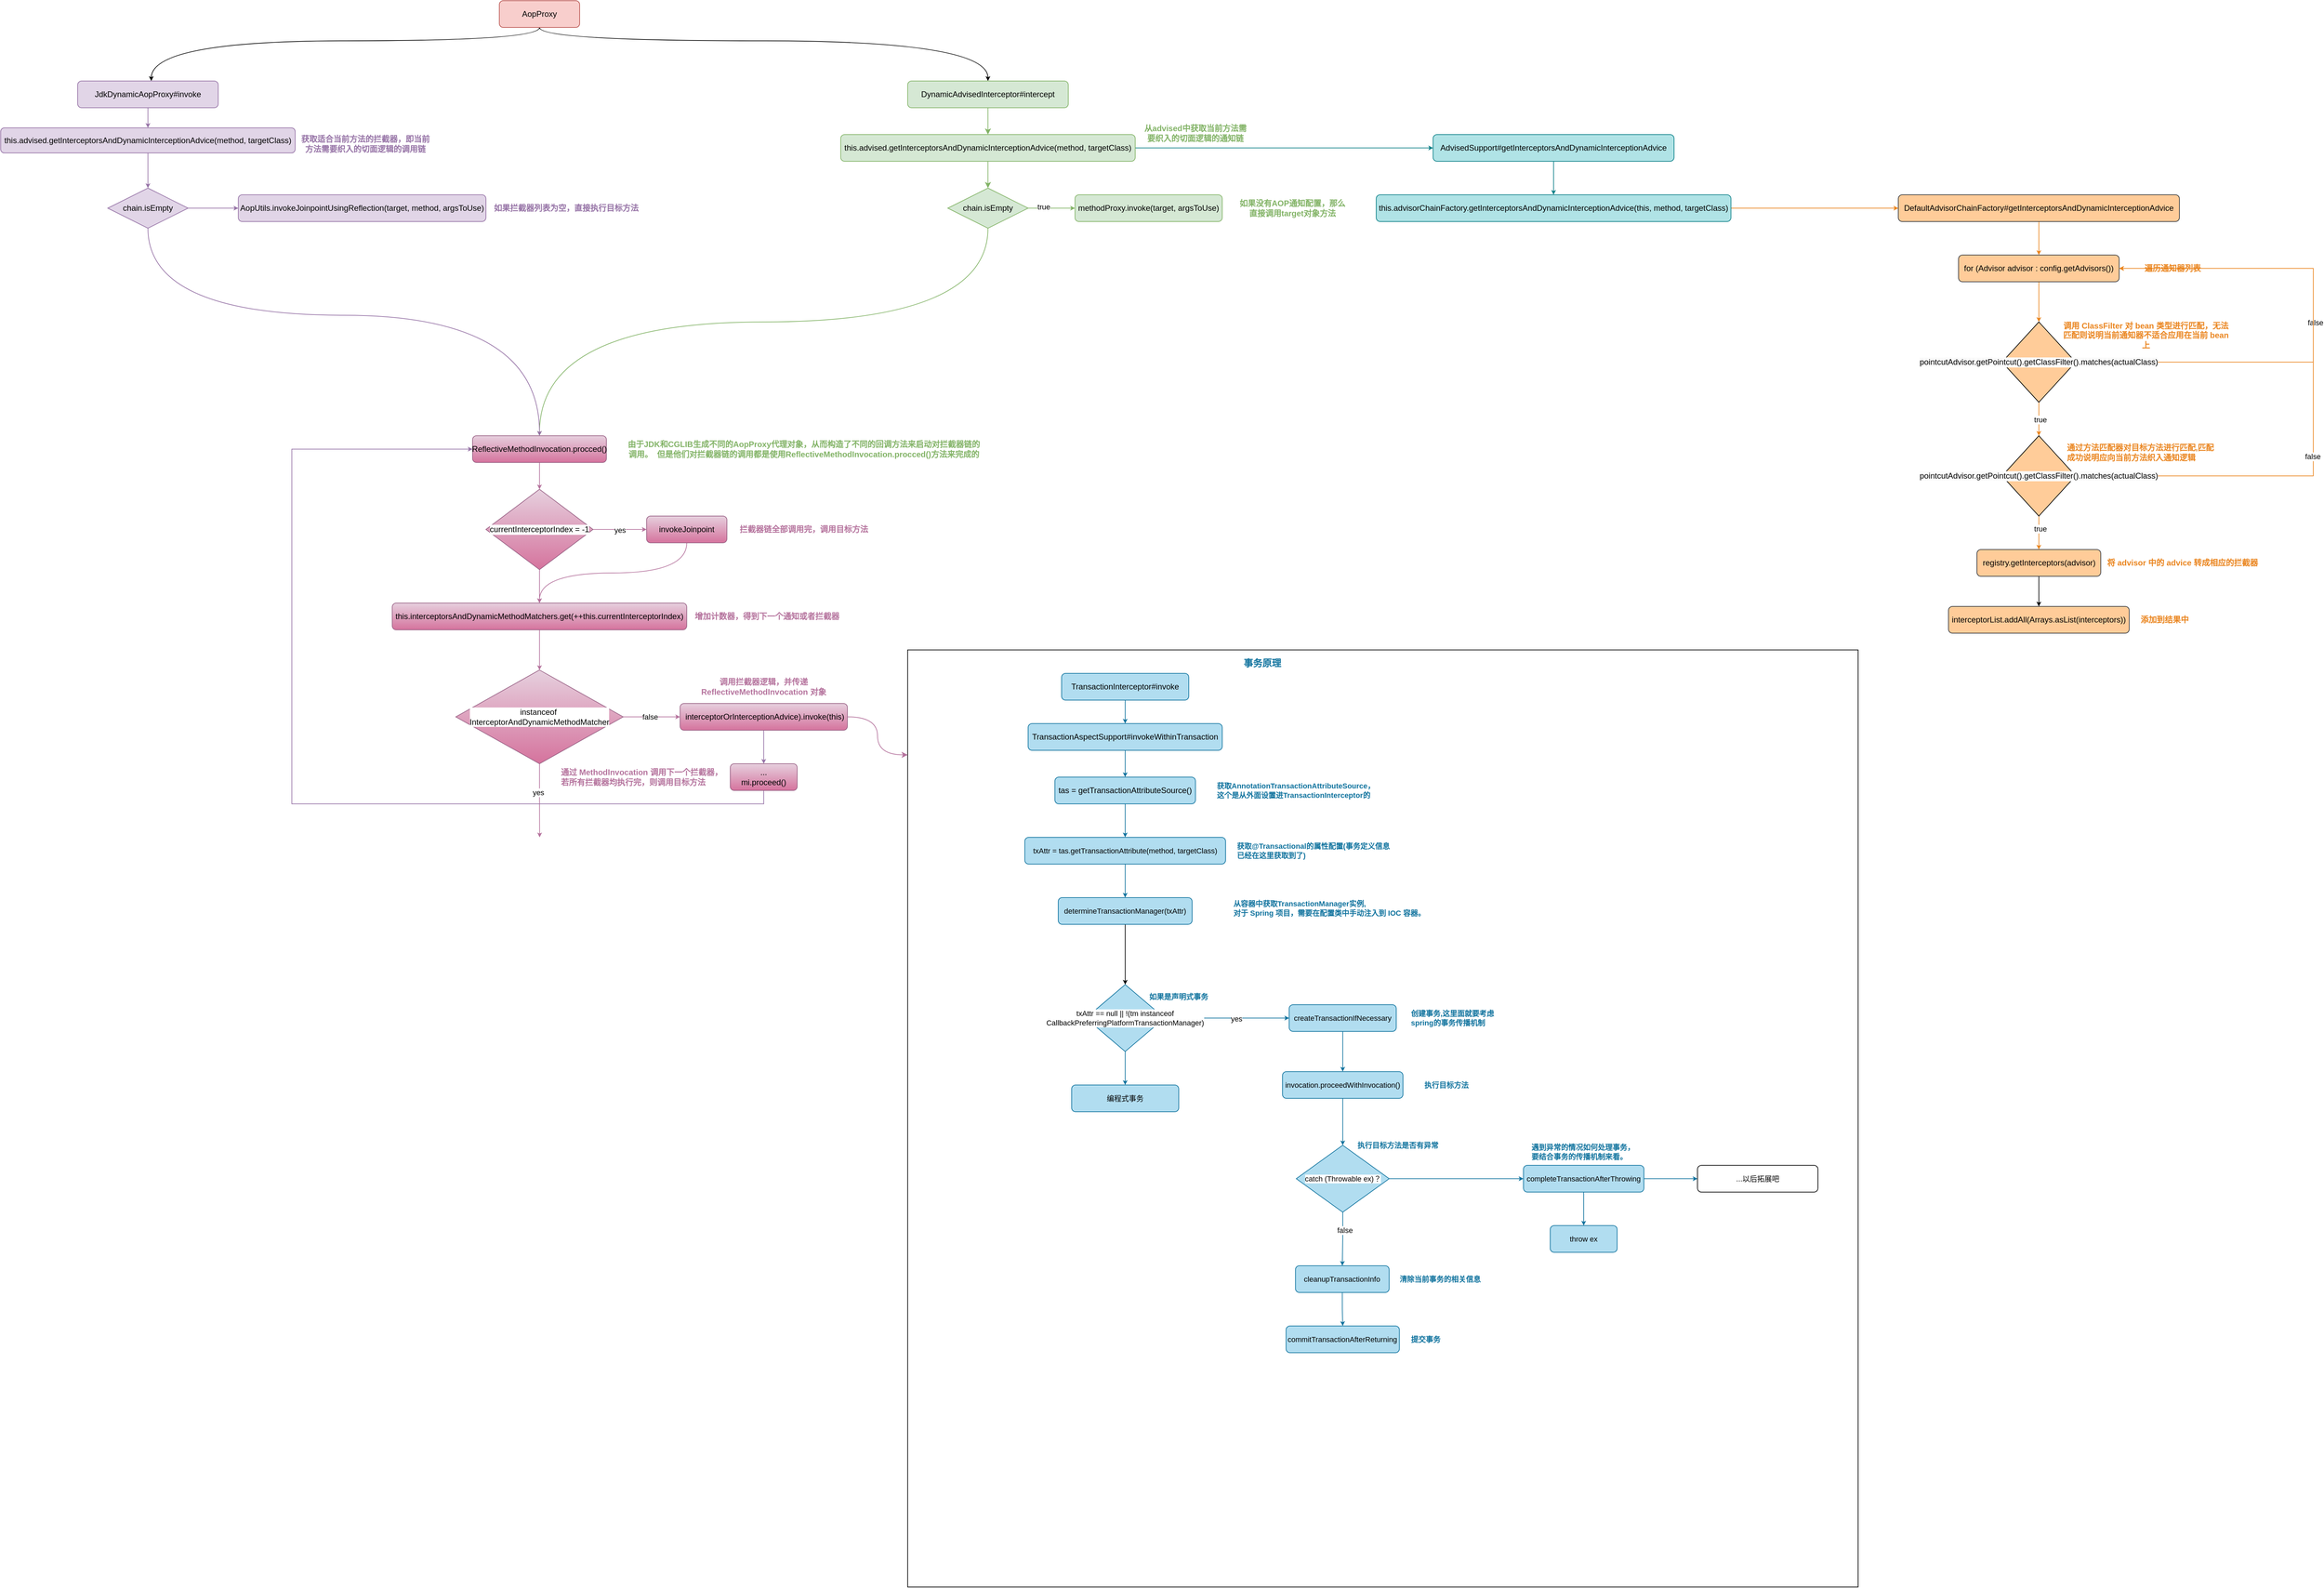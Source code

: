 <mxfile version="24.7.8">
  <diagram name="第 1 页" id="7VD0IGcYh8gPEC9Q-h-6">
    <mxGraphModel dx="2049" dy="1263" grid="1" gridSize="10" guides="1" tooltips="1" connect="1" arrows="1" fold="1" page="1" pageScale="1" pageWidth="5000" pageHeight="2920" math="0" shadow="0">
      <root>
        <mxCell id="0" />
        <mxCell id="1" parent="0" />
        <mxCell id="_Qv0BwHycbl8crCJzst7-33" value="" style="rounded=0;whiteSpace=wrap;html=1;fontFamily=Helvetica;fontSize=11;fontColor=default;labelBackgroundColor=default;fillColor=none;strokeColor=default;" parent="1" vertex="1">
          <mxGeometry x="1520" y="1170" width="1420" height="1400" as="geometry" />
        </mxCell>
        <mxCell id="_Qv0BwHycbl8crCJzst7-1" style="edgeStyle=orthogonalEdgeStyle;rounded=0;orthogonalLoop=1;jettySize=auto;html=1;exitX=0.5;exitY=1;exitDx=0;exitDy=0;curved=1;endSize=4;" parent="1" source="CVJSLuI4kZo8YIbZsk2f-1" target="CVJSLuI4kZo8YIbZsk2f-2" edge="1">
          <mxGeometry relative="1" as="geometry">
            <Array as="points">
              <mxPoint x="970" y="260" />
              <mxPoint x="1640" y="260" />
            </Array>
          </mxGeometry>
        </mxCell>
        <mxCell id="_Qv0BwHycbl8crCJzst7-81" style="edgeStyle=orthogonalEdgeStyle;shape=connector;rounded=0;orthogonalLoop=1;jettySize=auto;html=1;exitX=0.5;exitY=1;exitDx=0;exitDy=0;strokeColor=default;align=center;verticalAlign=middle;fontFamily=Helvetica;fontSize=11;fontColor=default;labelBackgroundColor=default;endArrow=classic;endSize=4;curved=1;" parent="1" source="CVJSLuI4kZo8YIbZsk2f-1" target="_Qv0BwHycbl8crCJzst7-80" edge="1">
          <mxGeometry relative="1" as="geometry">
            <Array as="points">
              <mxPoint x="970" y="260" />
              <mxPoint x="390" y="260" />
            </Array>
          </mxGeometry>
        </mxCell>
        <mxCell id="CVJSLuI4kZo8YIbZsk2f-1" value="AopProxy" style="rounded=1;whiteSpace=wrap;html=1;fillColor=#f8cecc;strokeColor=#b85450;" parent="1" vertex="1">
          <mxGeometry x="910" y="200" width="120" height="40" as="geometry" />
        </mxCell>
        <mxCell id="_Qv0BwHycbl8crCJzst7-3" style="edgeStyle=orthogonalEdgeStyle;rounded=0;orthogonalLoop=1;jettySize=auto;html=1;exitX=0.5;exitY=1;exitDx=0;exitDy=0;strokeColor=#82B366;" parent="1" source="CVJSLuI4kZo8YIbZsk2f-2" target="_Qv0BwHycbl8crCJzst7-2" edge="1">
          <mxGeometry relative="1" as="geometry" />
        </mxCell>
        <mxCell id="CVJSLuI4kZo8YIbZsk2f-2" value="DynamicAdvisedInterceptor#intercept" style="rounded=1;whiteSpace=wrap;html=1;fillColor=#d5e8d4;strokeColor=#82b366;" parent="1" vertex="1">
          <mxGeometry x="1520" y="320" width="240" height="40" as="geometry" />
        </mxCell>
        <mxCell id="_Qv0BwHycbl8crCJzst7-6" style="edgeStyle=orthogonalEdgeStyle;rounded=0;orthogonalLoop=1;jettySize=auto;html=1;exitX=0.5;exitY=1;exitDx=0;exitDy=0;entryX=0.5;entryY=0;entryDx=0;entryDy=0;strokeColor=#82B366;" parent="1" source="_Qv0BwHycbl8crCJzst7-2" target="_Qv0BwHycbl8crCJzst7-5" edge="1">
          <mxGeometry relative="1" as="geometry" />
        </mxCell>
        <mxCell id="i0HN7JTHfiNBLuJUNgR1-16" style="edgeStyle=orthogonalEdgeStyle;shape=connector;rounded=0;orthogonalLoop=1;jettySize=auto;html=1;exitX=1;exitY=0.5;exitDx=0;exitDy=0;strokeColor=#0E8088;align=center;verticalAlign=middle;fontFamily=Helvetica;fontSize=11;fontColor=default;labelBackgroundColor=default;endArrow=classic;endSize=4;" edge="1" parent="1" source="_Qv0BwHycbl8crCJzst7-2" target="i0HN7JTHfiNBLuJUNgR1-14">
          <mxGeometry relative="1" as="geometry" />
        </mxCell>
        <mxCell id="_Qv0BwHycbl8crCJzst7-2" value="this.advised.getInterceptorsAndDynamicInterceptionAdvice(method, targetClass)" style="rounded=1;whiteSpace=wrap;html=1;fillColor=#d5e8d4;strokeColor=#82b366;" parent="1" vertex="1">
          <mxGeometry x="1420" y="400" width="440" height="40" as="geometry" />
        </mxCell>
        <mxCell id="_Qv0BwHycbl8crCJzst7-4" value="&lt;font color=&quot;#82b366&quot;&gt;&lt;b&gt;从advised中获取当前方法需要织入的切面逻辑的通知链&lt;/b&gt;&lt;/font&gt;" style="text;html=1;align=center;verticalAlign=middle;whiteSpace=wrap;rounded=0;" parent="1" vertex="1">
          <mxGeometry x="1870" y="380" width="160" height="35" as="geometry" />
        </mxCell>
        <mxCell id="_Qv0BwHycbl8crCJzst7-8" style="edgeStyle=orthogonalEdgeStyle;rounded=0;orthogonalLoop=1;jettySize=auto;html=1;exitX=1;exitY=0.5;exitDx=0;exitDy=0;entryX=0;entryY=0.5;entryDx=0;entryDy=0;endSize=4;strokeColor=#82B366;" parent="1" source="_Qv0BwHycbl8crCJzst7-5" target="_Qv0BwHycbl8crCJzst7-7" edge="1">
          <mxGeometry relative="1" as="geometry" />
        </mxCell>
        <mxCell id="_Qv0BwHycbl8crCJzst7-9" value="true" style="edgeLabel;html=1;align=center;verticalAlign=middle;resizable=0;points=[];fontFamily=Helvetica;fontSize=11;fontColor=default;labelBackgroundColor=default;" parent="_Qv0BwHycbl8crCJzst7-8" vertex="1" connectable="0">
          <mxGeometry x="-0.362" y="2" relative="1" as="geometry">
            <mxPoint as="offset" />
          </mxGeometry>
        </mxCell>
        <mxCell id="_Qv0BwHycbl8crCJzst7-12" style="edgeStyle=orthogonalEdgeStyle;shape=connector;rounded=0;orthogonalLoop=1;jettySize=auto;html=1;exitX=0.5;exitY=1;exitDx=0;exitDy=0;strokeColor=#82B366;align=center;verticalAlign=middle;fontFamily=Helvetica;fontSize=11;fontColor=default;labelBackgroundColor=default;endArrow=classic;endSize=4;curved=1;" parent="1" source="_Qv0BwHycbl8crCJzst7-5" target="_Qv0BwHycbl8crCJzst7-11" edge="1">
          <mxGeometry relative="1" as="geometry">
            <Array as="points">
              <mxPoint x="1640" y="680" />
              <mxPoint x="970" y="680" />
            </Array>
          </mxGeometry>
        </mxCell>
        <mxCell id="_Qv0BwHycbl8crCJzst7-5" value="chain.isEmpty" style="rhombus;whiteSpace=wrap;html=1;fillColor=#d5e8d4;strokeColor=#82b366;" parent="1" vertex="1">
          <mxGeometry x="1580" y="480" width="120" height="60" as="geometry" />
        </mxCell>
        <mxCell id="_Qv0BwHycbl8crCJzst7-7" value="methodProxy.invoke(target, argsToUse)" style="rounded=1;whiteSpace=wrap;html=1;fillColor=#d5e8d4;strokeColor=#82b366;" parent="1" vertex="1">
          <mxGeometry x="1770" y="490" width="220" height="40" as="geometry" />
        </mxCell>
        <mxCell id="_Qv0BwHycbl8crCJzst7-10" value="&lt;font color=&quot;#82b366&quot;&gt;&lt;b&gt;如果没有AOP通知配置，那么直接调用target对象方法&lt;/b&gt;&lt;/font&gt;" style="text;html=1;align=center;verticalAlign=middle;whiteSpace=wrap;rounded=0;" parent="1" vertex="1">
          <mxGeometry x="2010" y="490" width="170" height="40" as="geometry" />
        </mxCell>
        <mxCell id="_Qv0BwHycbl8crCJzst7-17" style="edgeStyle=orthogonalEdgeStyle;shape=connector;rounded=0;orthogonalLoop=1;jettySize=auto;html=1;exitX=0.5;exitY=1;exitDx=0;exitDy=0;strokeColor=#B5739D;align=center;verticalAlign=middle;fontFamily=Helvetica;fontSize=11;fontColor=default;labelBackgroundColor=default;endArrow=classic;endSize=4;" parent="1" source="_Qv0BwHycbl8crCJzst7-11" target="_Qv0BwHycbl8crCJzst7-16" edge="1">
          <mxGeometry relative="1" as="geometry" />
        </mxCell>
        <mxCell id="_Qv0BwHycbl8crCJzst7-11" value="ReflectiveMethodInvocation.procced()" style="rounded=1;whiteSpace=wrap;html=1;fillColor=#e6d0de;strokeColor=#996185;gradientColor=#d5739d;" parent="1" vertex="1">
          <mxGeometry x="870" y="850" width="200" height="40" as="geometry" />
        </mxCell>
        <mxCell id="_Qv0BwHycbl8crCJzst7-13" value="&lt;font color=&quot;#82b366&quot;&gt;&lt;b&gt;由于JDK和CGLIB生成不同的AopProxy代理对象，从而构造了不同的回调方法来启动对拦截器链的调用。&amp;nbsp; 但是他们对拦截器链的调用都是使用ReflectiveMethodInvocation.procced()方法来完成的&lt;/b&gt;&lt;/font&gt;" style="text;html=1;align=center;verticalAlign=middle;whiteSpace=wrap;rounded=0;" parent="1" vertex="1">
          <mxGeometry x="1100" y="855" width="530" height="30" as="geometry" />
        </mxCell>
        <mxCell id="_Qv0BwHycbl8crCJzst7-23" style="edgeStyle=orthogonalEdgeStyle;shape=connector;rounded=0;orthogonalLoop=1;jettySize=auto;html=1;exitX=0.5;exitY=1;exitDx=0;exitDy=0;entryX=0.5;entryY=0;entryDx=0;entryDy=0;strokeColor=#B5739D;align=center;verticalAlign=middle;fontFamily=Helvetica;fontSize=11;fontColor=default;labelBackgroundColor=default;endArrow=classic;endSize=4;curved=1;" parent="1" source="_Qv0BwHycbl8crCJzst7-14" target="_Qv0BwHycbl8crCJzst7-21" edge="1">
          <mxGeometry relative="1" as="geometry" />
        </mxCell>
        <mxCell id="_Qv0BwHycbl8crCJzst7-14" value="invokeJoinpoint" style="rounded=1;whiteSpace=wrap;html=1;fillColor=#e6d0de;strokeColor=#996185;gradientColor=#d5739d;" parent="1" vertex="1">
          <mxGeometry x="1130" y="970" width="120" height="40" as="geometry" />
        </mxCell>
        <mxCell id="_Qv0BwHycbl8crCJzst7-18" style="edgeStyle=orthogonalEdgeStyle;shape=connector;rounded=0;orthogonalLoop=1;jettySize=auto;html=1;exitX=1;exitY=0.5;exitDx=0;exitDy=0;strokeColor=#B5739D;align=center;verticalAlign=middle;fontFamily=Helvetica;fontSize=11;fontColor=default;labelBackgroundColor=default;endArrow=classic;endSize=4;" parent="1" source="_Qv0BwHycbl8crCJzst7-16" target="_Qv0BwHycbl8crCJzst7-14" edge="1">
          <mxGeometry relative="1" as="geometry" />
        </mxCell>
        <mxCell id="_Qv0BwHycbl8crCJzst7-19" value="yes" style="edgeLabel;html=1;align=center;verticalAlign=middle;resizable=0;points=[];fontFamily=Helvetica;fontSize=11;fontColor=default;labelBackgroundColor=default;" parent="_Qv0BwHycbl8crCJzst7-18" vertex="1" connectable="0">
          <mxGeometry x="-0.018" y="-1" relative="1" as="geometry">
            <mxPoint as="offset" />
          </mxGeometry>
        </mxCell>
        <mxCell id="_Qv0BwHycbl8crCJzst7-22" style="edgeStyle=orthogonalEdgeStyle;shape=connector;rounded=0;orthogonalLoop=1;jettySize=auto;html=1;exitX=0.5;exitY=1;exitDx=0;exitDy=0;strokeColor=#B5739D;align=center;verticalAlign=middle;fontFamily=Helvetica;fontSize=11;fontColor=default;labelBackgroundColor=default;endArrow=classic;endSize=4;" parent="1" source="_Qv0BwHycbl8crCJzst7-16" target="_Qv0BwHycbl8crCJzst7-21" edge="1">
          <mxGeometry relative="1" as="geometry" />
        </mxCell>
        <mxCell id="_Qv0BwHycbl8crCJzst7-16" value="&lt;span style=&quot;font-size: 12px; background-color: rgb(251, 251, 251);&quot;&gt;currentInterceptorIndex = -1&lt;/span&gt;" style="rhombus;whiteSpace=wrap;html=1;fontFamily=Helvetica;fontSize=11;labelBackgroundColor=default;fillColor=#e6d0de;gradientColor=#d5739d;strokeColor=#996185;" parent="1" vertex="1">
          <mxGeometry x="890" y="930" width="160" height="120" as="geometry" />
        </mxCell>
        <mxCell id="_Qv0BwHycbl8crCJzst7-20" value="&lt;b style=&quot;&quot;&gt;&lt;font color=&quot;#b5739d&quot;&gt;拦截器链全部调用完，调用目标方法&lt;/font&gt;&lt;/b&gt;" style="text;html=1;align=center;verticalAlign=middle;whiteSpace=wrap;rounded=0;" parent="1" vertex="1">
          <mxGeometry x="1265" y="975" width="200" height="30" as="geometry" />
        </mxCell>
        <mxCell id="_Qv0BwHycbl8crCJzst7-26" style="edgeStyle=orthogonalEdgeStyle;shape=connector;rounded=0;orthogonalLoop=1;jettySize=auto;html=1;exitX=0.5;exitY=1;exitDx=0;exitDy=0;strokeColor=#B5739D;align=center;verticalAlign=middle;fontFamily=Helvetica;fontSize=11;fontColor=default;labelBackgroundColor=default;endArrow=classic;endSize=4;" parent="1" source="_Qv0BwHycbl8crCJzst7-21" target="_Qv0BwHycbl8crCJzst7-25" edge="1">
          <mxGeometry relative="1" as="geometry" />
        </mxCell>
        <mxCell id="_Qv0BwHycbl8crCJzst7-21" value="this.interceptorsAndDynamicMethodMatchers.get(++this.currentInterceptorIndex)" style="rounded=1;whiteSpace=wrap;html=1;fillColor=#e6d0de;strokeColor=#996185;gradientColor=#d5739d;" parent="1" vertex="1">
          <mxGeometry x="750" y="1100" width="440" height="40" as="geometry" />
        </mxCell>
        <mxCell id="_Qv0BwHycbl8crCJzst7-24" value="&lt;font color=&quot;#b5739d&quot;&gt;&lt;b&gt;增加计数器，得到下一个通知或者拦截器&lt;/b&gt;&lt;/font&gt;" style="text;html=1;align=center;verticalAlign=middle;whiteSpace=wrap;rounded=0;" parent="1" vertex="1">
          <mxGeometry x="1200" y="1105" width="220" height="30" as="geometry" />
        </mxCell>
        <mxCell id="_Qv0BwHycbl8crCJzst7-28" style="edgeStyle=orthogonalEdgeStyle;shape=connector;rounded=0;orthogonalLoop=1;jettySize=auto;html=1;exitX=1;exitY=0.5;exitDx=0;exitDy=0;entryX=0;entryY=0.5;entryDx=0;entryDy=0;strokeColor=#B5739D;align=center;verticalAlign=middle;fontFamily=Helvetica;fontSize=11;fontColor=default;labelBackgroundColor=default;endArrow=classic;endSize=4;" parent="1" source="_Qv0BwHycbl8crCJzst7-25" target="_Qv0BwHycbl8crCJzst7-27" edge="1">
          <mxGeometry relative="1" as="geometry" />
        </mxCell>
        <mxCell id="_Qv0BwHycbl8crCJzst7-29" value="false" style="edgeLabel;html=1;align=center;verticalAlign=middle;resizable=0;points=[];fontFamily=Helvetica;fontSize=11;fontColor=default;labelBackgroundColor=default;" parent="_Qv0BwHycbl8crCJzst7-28" vertex="1" connectable="0">
          <mxGeometry x="-0.069" relative="1" as="geometry">
            <mxPoint as="offset" />
          </mxGeometry>
        </mxCell>
        <mxCell id="_Qv0BwHycbl8crCJzst7-31" style="edgeStyle=orthogonalEdgeStyle;shape=connector;rounded=0;orthogonalLoop=1;jettySize=auto;html=1;exitX=0.5;exitY=1;exitDx=0;exitDy=0;strokeColor=#B5739D;align=center;verticalAlign=middle;fontFamily=Helvetica;fontSize=11;fontColor=default;labelBackgroundColor=default;endArrow=classic;endSize=4;" parent="1" source="_Qv0BwHycbl8crCJzst7-25" edge="1">
          <mxGeometry relative="1" as="geometry">
            <mxPoint x="970.207" y="1450" as="targetPoint" />
          </mxGeometry>
        </mxCell>
        <mxCell id="_Qv0BwHycbl8crCJzst7-32" value="yes" style="edgeLabel;html=1;align=center;verticalAlign=middle;resizable=0;points=[];fontFamily=Helvetica;fontSize=11;fontColor=default;labelBackgroundColor=default;" parent="_Qv0BwHycbl8crCJzst7-31" vertex="1" connectable="0">
          <mxGeometry x="-0.234" y="-2" relative="1" as="geometry">
            <mxPoint as="offset" />
          </mxGeometry>
        </mxCell>
        <mxCell id="_Qv0BwHycbl8crCJzst7-25" value="&lt;span style=&quot;font-size: 12px;&quot;&gt;instanceof&amp;nbsp;&lt;/span&gt;&lt;div&gt;&lt;span style=&quot;font-size: 12px;&quot;&gt;InterceptorAndDynamicMethodMatcher&lt;/span&gt;&lt;/div&gt;" style="rhombus;whiteSpace=wrap;html=1;fontFamily=Helvetica;fontSize=11;labelBackgroundColor=default;fillColor=#e6d0de;gradientColor=#d5739d;strokeColor=#996185;" parent="1" vertex="1">
          <mxGeometry x="845" y="1200" width="250" height="140" as="geometry" />
        </mxCell>
        <mxCell id="i0HN7JTHfiNBLuJUNgR1-11" style="edgeStyle=orthogonalEdgeStyle;shape=connector;rounded=0;orthogonalLoop=1;jettySize=auto;html=1;exitX=0.5;exitY=1;exitDx=0;exitDy=0;strokeColor=#9673A6;align=center;verticalAlign=middle;fontFamily=Helvetica;fontSize=11;fontColor=default;labelBackgroundColor=default;endArrow=classic;endSize=4;" edge="1" parent="1" source="_Qv0BwHycbl8crCJzst7-27" target="i0HN7JTHfiNBLuJUNgR1-10">
          <mxGeometry relative="1" as="geometry" />
        </mxCell>
        <mxCell id="_Qv0BwHycbl8crCJzst7-27" value="&amp;nbsp;interceptorOrInterceptionAdvice).invoke(this)" style="rounded=1;whiteSpace=wrap;html=1;fillColor=#e6d0de;strokeColor=#996185;gradientColor=#d5739d;" parent="1" vertex="1">
          <mxGeometry x="1180" y="1250" width="250" height="40" as="geometry" />
        </mxCell>
        <mxCell id="_Qv0BwHycbl8crCJzst7-30" value="&lt;font color=&quot;#b5739d&quot;&gt;&lt;b&gt;调用拦截器逻辑，并传递 ReflectiveMethodInvocation 对象&lt;/b&gt;&lt;/font&gt;" style="text;html=1;align=center;verticalAlign=middle;whiteSpace=wrap;rounded=0;" parent="1" vertex="1">
          <mxGeometry x="1210" y="1210" width="190" height="30" as="geometry" />
        </mxCell>
        <mxCell id="_Qv0BwHycbl8crCJzst7-34" style="rounded=0;orthogonalLoop=1;jettySize=auto;html=1;exitX=1;exitY=0.5;exitDx=0;exitDy=0;entryX=0;entryY=0.112;entryDx=0;entryDy=0;entryPerimeter=0;strokeColor=#B5739D;align=center;verticalAlign=middle;fontFamily=Helvetica;fontSize=11;fontColor=default;labelBackgroundColor=default;endArrow=classic;edgeStyle=orthogonalEdgeStyle;curved=1;" parent="1" source="_Qv0BwHycbl8crCJzst7-27" target="_Qv0BwHycbl8crCJzst7-33" edge="1">
          <mxGeometry relative="1" as="geometry" />
        </mxCell>
        <mxCell id="_Qv0BwHycbl8crCJzst7-35" value="&lt;b&gt;&lt;font style=&quot;font-size: 14px;&quot; color=&quot;#10739e&quot;&gt;事务原理&lt;/font&gt;&lt;/b&gt;" style="text;html=1;align=center;verticalAlign=middle;whiteSpace=wrap;rounded=0;fontFamily=Helvetica;fontSize=11;fontColor=default;labelBackgroundColor=default;" parent="1" vertex="1">
          <mxGeometry x="2020" y="1175" width="60" height="30" as="geometry" />
        </mxCell>
        <mxCell id="_Qv0BwHycbl8crCJzst7-38" style="edgeStyle=orthogonalEdgeStyle;shape=connector;rounded=0;orthogonalLoop=1;jettySize=auto;html=1;exitX=0.5;exitY=1;exitDx=0;exitDy=0;strokeColor=#10739E;align=center;verticalAlign=middle;fontFamily=Helvetica;fontSize=11;fontColor=default;labelBackgroundColor=default;endArrow=classic;endSize=4;" parent="1" source="_Qv0BwHycbl8crCJzst7-36" target="_Qv0BwHycbl8crCJzst7-37" edge="1">
          <mxGeometry relative="1" as="geometry" />
        </mxCell>
        <mxCell id="_Qv0BwHycbl8crCJzst7-36" value="TransactionInterceptor#invoke" style="rounded=1;whiteSpace=wrap;html=1;fillColor=#b1ddf0;strokeColor=#10739e;" parent="1" vertex="1">
          <mxGeometry x="1750" y="1205" width="190" height="40" as="geometry" />
        </mxCell>
        <mxCell id="_Qv0BwHycbl8crCJzst7-41" style="edgeStyle=orthogonalEdgeStyle;shape=connector;rounded=0;orthogonalLoop=1;jettySize=auto;html=1;exitX=0.5;exitY=1;exitDx=0;exitDy=0;strokeColor=#10739E;align=center;verticalAlign=middle;fontFamily=Helvetica;fontSize=11;fontColor=default;labelBackgroundColor=default;endArrow=classic;endSize=4;" parent="1" source="_Qv0BwHycbl8crCJzst7-37" target="_Qv0BwHycbl8crCJzst7-39" edge="1">
          <mxGeometry relative="1" as="geometry" />
        </mxCell>
        <mxCell id="_Qv0BwHycbl8crCJzst7-37" value="TransactionAspectSupport#invokeWithinTransaction" style="rounded=1;whiteSpace=wrap;html=1;fillColor=#b1ddf0;strokeColor=#10739e;" parent="1" vertex="1">
          <mxGeometry x="1700" y="1280" width="290" height="40" as="geometry" />
        </mxCell>
        <mxCell id="_Qv0BwHycbl8crCJzst7-44" style="edgeStyle=orthogonalEdgeStyle;shape=connector;rounded=0;orthogonalLoop=1;jettySize=auto;html=1;exitX=0.5;exitY=1;exitDx=0;exitDy=0;strokeColor=#10739E;align=center;verticalAlign=middle;fontFamily=Helvetica;fontSize=11;fontColor=default;labelBackgroundColor=default;endArrow=classic;endSize=4;" parent="1" source="_Qv0BwHycbl8crCJzst7-39" target="_Qv0BwHycbl8crCJzst7-43" edge="1">
          <mxGeometry relative="1" as="geometry" />
        </mxCell>
        <mxCell id="_Qv0BwHycbl8crCJzst7-39" value="tas = getTransactionAttributeSource()" style="rounded=1;whiteSpace=wrap;html=1;fillColor=#b1ddf0;strokeColor=#10739e;" parent="1" vertex="1">
          <mxGeometry x="1740" y="1360" width="210" height="40" as="geometry" />
        </mxCell>
        <mxCell id="_Qv0BwHycbl8crCJzst7-40" value="&lt;b&gt;&lt;font color=&quot;#10739e&quot;&gt;获取AnnotationTransactionAttributeSource，这个是从外面设置进TransactionInterceptor的&lt;/font&gt;&lt;/b&gt;" style="text;html=1;align=left;verticalAlign=middle;whiteSpace=wrap;rounded=0;fontFamily=Helvetica;fontSize=11;fontColor=default;labelBackgroundColor=default;" parent="1" vertex="1">
          <mxGeometry x="1980" y="1362.5" width="240" height="35" as="geometry" />
        </mxCell>
        <mxCell id="_Qv0BwHycbl8crCJzst7-48" style="edgeStyle=orthogonalEdgeStyle;shape=connector;rounded=0;orthogonalLoop=1;jettySize=auto;html=1;exitX=1;exitY=0.5;exitDx=0;exitDy=0;strokeColor=#10739E;align=center;verticalAlign=middle;fontFamily=Helvetica;fontSize=11;fontColor=default;labelBackgroundColor=default;endArrow=classic;endSize=4;" parent="1" source="_Qv0BwHycbl8crCJzst7-42" target="_Qv0BwHycbl8crCJzst7-47" edge="1">
          <mxGeometry relative="1" as="geometry" />
        </mxCell>
        <mxCell id="_Qv0BwHycbl8crCJzst7-50" value="yes" style="edgeLabel;html=1;align=center;verticalAlign=middle;resizable=0;points=[];fontFamily=Helvetica;fontSize=11;fontColor=default;labelBackgroundColor=default;" parent="_Qv0BwHycbl8crCJzst7-48" vertex="1" connectable="0">
          <mxGeometry x="0.141" y="-1" relative="1" as="geometry">
            <mxPoint as="offset" />
          </mxGeometry>
        </mxCell>
        <mxCell id="_Qv0BwHycbl8crCJzst7-79" style="edgeStyle=orthogonalEdgeStyle;shape=connector;rounded=0;orthogonalLoop=1;jettySize=auto;html=1;exitX=0.5;exitY=1;exitDx=0;exitDy=0;strokeColor=#10739E;align=center;verticalAlign=middle;fontFamily=Helvetica;fontSize=11;fontColor=default;labelBackgroundColor=default;endArrow=classic;endSize=4;" parent="1" source="_Qv0BwHycbl8crCJzst7-42" target="_Qv0BwHycbl8crCJzst7-78" edge="1">
          <mxGeometry relative="1" as="geometry" />
        </mxCell>
        <mxCell id="_Qv0BwHycbl8crCJzst7-42" value="txAttr == null || !(tm instanceof CallbackPreferringPlatformTransactionManager)" style="rhombus;whiteSpace=wrap;html=1;fontFamily=Helvetica;fontSize=11;labelBackgroundColor=default;fillColor=#b1ddf0;strokeColor=#10739e;" parent="1" vertex="1">
          <mxGeometry x="1786.25" y="1670" width="117.5" height="100" as="geometry" />
        </mxCell>
        <mxCell id="_Qv0BwHycbl8crCJzst7-53" style="edgeStyle=orthogonalEdgeStyle;shape=connector;rounded=0;orthogonalLoop=1;jettySize=auto;html=1;exitX=0.5;exitY=1;exitDx=0;exitDy=0;strokeColor=#10739E;align=center;verticalAlign=middle;fontFamily=Helvetica;fontSize=11;fontColor=default;labelBackgroundColor=default;endArrow=classic;endSize=4;" parent="1" source="_Qv0BwHycbl8crCJzst7-43" target="_Qv0BwHycbl8crCJzst7-52" edge="1">
          <mxGeometry relative="1" as="geometry" />
        </mxCell>
        <mxCell id="_Qv0BwHycbl8crCJzst7-43" value="&lt;span style=&quot;font-size: 11px;&quot;&gt;txAttr = tas.getTransactionAttribute(method, targetClass)&lt;/span&gt;" style="rounded=1;whiteSpace=wrap;html=1;fillColor=#b1ddf0;strokeColor=#10739e;" parent="1" vertex="1">
          <mxGeometry x="1695" y="1450" width="300" height="40" as="geometry" />
        </mxCell>
        <mxCell id="_Qv0BwHycbl8crCJzst7-45" value="&lt;font color=&quot;#10739e&quot;&gt;&lt;b&gt;获取@Transactional的属性配置(事务定义信息已经在这里获取到了)&lt;/b&gt;&lt;/font&gt;" style="text;html=1;align=left;verticalAlign=middle;whiteSpace=wrap;rounded=0;fontFamily=Helvetica;fontSize=11;fontColor=default;labelBackgroundColor=default;" parent="1" vertex="1">
          <mxGeometry x="2010" y="1452.5" width="240" height="35" as="geometry" />
        </mxCell>
        <mxCell id="_Qv0BwHycbl8crCJzst7-58" style="edgeStyle=orthogonalEdgeStyle;shape=connector;rounded=0;orthogonalLoop=1;jettySize=auto;html=1;exitX=0.5;exitY=1;exitDx=0;exitDy=0;strokeColor=#10739E;align=center;verticalAlign=middle;fontFamily=Helvetica;fontSize=11;fontColor=default;labelBackgroundColor=default;endArrow=classic;endSize=4;" parent="1" source="_Qv0BwHycbl8crCJzst7-47" target="_Qv0BwHycbl8crCJzst7-57" edge="1">
          <mxGeometry relative="1" as="geometry" />
        </mxCell>
        <mxCell id="_Qv0BwHycbl8crCJzst7-47" value="&lt;span style=&quot;font-size: 11px;&quot;&gt;createTransactionIfNecessary&lt;/span&gt;" style="rounded=1;whiteSpace=wrap;html=1;fillColor=#b1ddf0;strokeColor=#10739e;" parent="1" vertex="1">
          <mxGeometry x="2090" y="1700" width="160" height="40" as="geometry" />
        </mxCell>
        <mxCell id="_Qv0BwHycbl8crCJzst7-49" value="&lt;font color=&quot;#10739e&quot;&gt;&lt;b&gt;如果是声明式事务&lt;/b&gt;&lt;/font&gt;" style="text;html=1;align=center;verticalAlign=middle;whiteSpace=wrap;rounded=0;fontFamily=Helvetica;fontSize=11;fontColor=default;labelBackgroundColor=default;" parent="1" vertex="1">
          <mxGeometry x="1870" y="1670" width="110" height="35" as="geometry" />
        </mxCell>
        <mxCell id="_Qv0BwHycbl8crCJzst7-51" value="&lt;font color=&quot;#10739e&quot;&gt;&lt;b&gt;创建事务,这里面就要考虑spring的事务传播机制&lt;/b&gt;&lt;/font&gt;" style="text;html=1;align=left;verticalAlign=middle;whiteSpace=wrap;rounded=0;fontFamily=Helvetica;fontSize=11;fontColor=default;labelBackgroundColor=default;" parent="1" vertex="1">
          <mxGeometry x="2270" y="1700" width="140" height="40" as="geometry" />
        </mxCell>
        <mxCell id="_Qv0BwHycbl8crCJzst7-56" style="edgeStyle=orthogonalEdgeStyle;shape=connector;rounded=0;orthogonalLoop=1;jettySize=auto;html=1;exitX=0.5;exitY=1;exitDx=0;exitDy=0;strokeColor=default;align=center;verticalAlign=middle;fontFamily=Helvetica;fontSize=11;fontColor=default;labelBackgroundColor=default;endArrow=classic;endSize=4;" parent="1" source="_Qv0BwHycbl8crCJzst7-52" target="_Qv0BwHycbl8crCJzst7-42" edge="1">
          <mxGeometry relative="1" as="geometry" />
        </mxCell>
        <mxCell id="_Qv0BwHycbl8crCJzst7-52" value="&lt;span style=&quot;font-size: 11px;&quot;&gt;determineTransactionManager(txAttr)&lt;/span&gt;" style="rounded=1;whiteSpace=wrap;html=1;fillColor=#b1ddf0;strokeColor=#10739e;" parent="1" vertex="1">
          <mxGeometry x="1745" y="1540" width="200" height="40" as="geometry" />
        </mxCell>
        <mxCell id="_Qv0BwHycbl8crCJzst7-55" value="&lt;div style=&quot;text-align: left;&quot;&gt;&lt;b style=&quot;color: rgb(16, 115, 158);&quot;&gt;从容器中获取TransactionManager实例,&lt;/b&gt;&lt;/div&gt;&lt;div style=&quot;text-align: left;&quot;&gt;&lt;font color=&quot;#10739e&quot;&gt;&lt;b&gt;对于 Spring 项目，需要在配置类中手动注入到 IOC 容器。&lt;/b&gt;&lt;br&gt;&lt;/font&gt;&lt;/div&gt;" style="text;html=1;align=center;verticalAlign=middle;whiteSpace=wrap;rounded=0;fontFamily=Helvetica;fontSize=11;fontColor=default;labelBackgroundColor=default;" parent="1" vertex="1">
          <mxGeometry x="1995" y="1532.5" width="310" height="47.5" as="geometry" />
        </mxCell>
        <mxCell id="_Qv0BwHycbl8crCJzst7-63" style="edgeStyle=orthogonalEdgeStyle;shape=connector;rounded=0;orthogonalLoop=1;jettySize=auto;html=1;exitX=0.5;exitY=1;exitDx=0;exitDy=0;strokeColor=#10739E;align=center;verticalAlign=middle;fontFamily=Helvetica;fontSize=11;fontColor=default;labelBackgroundColor=default;endArrow=classic;endSize=4;" parent="1" source="_Qv0BwHycbl8crCJzst7-57" target="_Qv0BwHycbl8crCJzst7-61" edge="1">
          <mxGeometry relative="1" as="geometry" />
        </mxCell>
        <mxCell id="_Qv0BwHycbl8crCJzst7-57" value="&lt;span style=&quot;font-size: 11px;&quot;&gt;invocation.proceedWithInvocation()&lt;/span&gt;" style="rounded=1;whiteSpace=wrap;html=1;fillColor=#b1ddf0;strokeColor=#10739e;" parent="1" vertex="1">
          <mxGeometry x="2080" y="1800" width="180" height="40" as="geometry" />
        </mxCell>
        <mxCell id="_Qv0BwHycbl8crCJzst7-59" value="&lt;font color=&quot;#10739e&quot;&gt;&lt;b&gt;执行目标方法&lt;/b&gt;&lt;/font&gt;" style="text;html=1;align=left;verticalAlign=middle;whiteSpace=wrap;rounded=0;fontFamily=Helvetica;fontSize=11;fontColor=default;labelBackgroundColor=default;" parent="1" vertex="1">
          <mxGeometry x="2290" y="1800" width="140" height="40" as="geometry" />
        </mxCell>
        <mxCell id="_Qv0BwHycbl8crCJzst7-65" style="edgeStyle=orthogonalEdgeStyle;shape=connector;rounded=0;orthogonalLoop=1;jettySize=auto;html=1;exitX=0.5;exitY=1;exitDx=0;exitDy=0;strokeColor=#10739E;align=center;verticalAlign=middle;fontFamily=Helvetica;fontSize=11;fontColor=default;labelBackgroundColor=default;endArrow=classic;endSize=4;" parent="1" source="_Qv0BwHycbl8crCJzst7-61" target="_Qv0BwHycbl8crCJzst7-64" edge="1">
          <mxGeometry relative="1" as="geometry" />
        </mxCell>
        <mxCell id="_Qv0BwHycbl8crCJzst7-66" value="false" style="edgeLabel;html=1;align=center;verticalAlign=middle;resizable=0;points=[];fontFamily=Helvetica;fontSize=11;fontColor=default;labelBackgroundColor=default;" parent="_Qv0BwHycbl8crCJzst7-65" vertex="1" connectable="0">
          <mxGeometry x="-0.326" y="3" relative="1" as="geometry">
            <mxPoint as="offset" />
          </mxGeometry>
        </mxCell>
        <mxCell id="_Qv0BwHycbl8crCJzst7-72" style="edgeStyle=orthogonalEdgeStyle;shape=connector;rounded=0;orthogonalLoop=1;jettySize=auto;html=1;exitX=1;exitY=0.5;exitDx=0;exitDy=0;strokeColor=#10739E;align=center;verticalAlign=middle;fontFamily=Helvetica;fontSize=11;fontColor=default;labelBackgroundColor=default;endArrow=classic;endSize=4;" parent="1" source="_Qv0BwHycbl8crCJzst7-61" target="_Qv0BwHycbl8crCJzst7-71" edge="1">
          <mxGeometry relative="1" as="geometry" />
        </mxCell>
        <mxCell id="_Qv0BwHycbl8crCJzst7-61" value="catch (Throwable ex)？" style="rhombus;whiteSpace=wrap;html=1;fontFamily=Helvetica;fontSize=11;labelBackgroundColor=default;fillColor=#b1ddf0;strokeColor=#10739e;" parent="1" vertex="1">
          <mxGeometry x="2100.63" y="1910" width="138.75" height="100" as="geometry" />
        </mxCell>
        <mxCell id="_Qv0BwHycbl8crCJzst7-62" value="&lt;font color=&quot;#10739e&quot;&gt;&lt;b&gt;执行目标方法是否有异常&lt;/b&gt;&lt;/font&gt;" style="text;html=1;align=left;verticalAlign=middle;whiteSpace=wrap;rounded=0;fontFamily=Helvetica;fontSize=11;fontColor=default;labelBackgroundColor=default;" parent="1" vertex="1">
          <mxGeometry x="2190" y="1890" width="140" height="40" as="geometry" />
        </mxCell>
        <mxCell id="_Qv0BwHycbl8crCJzst7-68" style="edgeStyle=orthogonalEdgeStyle;shape=connector;rounded=0;orthogonalLoop=1;jettySize=auto;html=1;exitX=0.5;exitY=1;exitDx=0;exitDy=0;strokeColor=#10739E;align=center;verticalAlign=middle;fontFamily=Helvetica;fontSize=11;fontColor=default;labelBackgroundColor=default;endArrow=classic;endSize=4;" parent="1" source="_Qv0BwHycbl8crCJzst7-64" target="_Qv0BwHycbl8crCJzst7-67" edge="1">
          <mxGeometry relative="1" as="geometry" />
        </mxCell>
        <mxCell id="_Qv0BwHycbl8crCJzst7-64" value="&lt;span style=&quot;font-size: 11px;&quot;&gt;cleanupTransactionInfo&lt;/span&gt;" style="rounded=1;whiteSpace=wrap;html=1;fillColor=#b1ddf0;strokeColor=#10739e;" parent="1" vertex="1">
          <mxGeometry x="2099.38" y="2090" width="140" height="40" as="geometry" />
        </mxCell>
        <mxCell id="_Qv0BwHycbl8crCJzst7-67" value="&lt;span style=&quot;font-size: 11px;&quot;&gt;commitTransactionAfterReturning&lt;/span&gt;" style="rounded=1;whiteSpace=wrap;html=1;fillColor=#b1ddf0;strokeColor=#10739e;" parent="1" vertex="1">
          <mxGeometry x="2085.32" y="2180" width="169.37" height="40" as="geometry" />
        </mxCell>
        <mxCell id="_Qv0BwHycbl8crCJzst7-69" value="&lt;font color=&quot;#10739e&quot;&gt;&lt;b&gt;&amp;nbsp;清除当前事务的相关信息&lt;/b&gt;&lt;/font&gt;" style="text;html=1;align=left;verticalAlign=middle;whiteSpace=wrap;rounded=0;fontFamily=Helvetica;fontSize=11;fontColor=default;labelBackgroundColor=default;" parent="1" vertex="1">
          <mxGeometry x="2250" y="2090" width="140" height="40" as="geometry" />
        </mxCell>
        <mxCell id="_Qv0BwHycbl8crCJzst7-70" value="&lt;font color=&quot;#10739e&quot;&gt;&lt;b&gt;提交事务&lt;/b&gt;&lt;/font&gt;" style="text;html=1;align=left;verticalAlign=middle;whiteSpace=wrap;rounded=0;fontFamily=Helvetica;fontSize=11;fontColor=default;labelBackgroundColor=default;" parent="1" vertex="1">
          <mxGeometry x="2270" y="2180" width="50" height="40" as="geometry" />
        </mxCell>
        <mxCell id="_Qv0BwHycbl8crCJzst7-75" style="edgeStyle=orthogonalEdgeStyle;shape=connector;rounded=0;orthogonalLoop=1;jettySize=auto;html=1;exitX=0.5;exitY=1;exitDx=0;exitDy=0;strokeColor=#10739E;align=center;verticalAlign=middle;fontFamily=Helvetica;fontSize=11;fontColor=default;labelBackgroundColor=default;endArrow=classic;endSize=4;" parent="1" source="_Qv0BwHycbl8crCJzst7-71" target="_Qv0BwHycbl8crCJzst7-74" edge="1">
          <mxGeometry relative="1" as="geometry" />
        </mxCell>
        <mxCell id="_Qv0BwHycbl8crCJzst7-77" style="edgeStyle=orthogonalEdgeStyle;shape=connector;rounded=0;orthogonalLoop=1;jettySize=auto;html=1;exitX=1;exitY=0.5;exitDx=0;exitDy=0;strokeColor=#10739E;align=center;verticalAlign=middle;fontFamily=Helvetica;fontSize=11;fontColor=default;labelBackgroundColor=default;endArrow=classic;endSize=4;" parent="1" source="_Qv0BwHycbl8crCJzst7-71" target="_Qv0BwHycbl8crCJzst7-76" edge="1">
          <mxGeometry relative="1" as="geometry" />
        </mxCell>
        <mxCell id="_Qv0BwHycbl8crCJzst7-71" value="&lt;span style=&quot;font-size: 11px;&quot;&gt;completeTransactionAfterThrowing&lt;/span&gt;" style="rounded=1;whiteSpace=wrap;html=1;fillColor=#b1ddf0;strokeColor=#10739e;" parent="1" vertex="1">
          <mxGeometry x="2440" y="1940" width="180" height="40" as="geometry" />
        </mxCell>
        <mxCell id="_Qv0BwHycbl8crCJzst7-73" value="&lt;font color=&quot;#10739e&quot;&gt;&lt;b&gt;遇到异常的情况如何处理事务，要结合事务的传播机制来看。&lt;/b&gt;&lt;/font&gt;" style="text;html=1;align=left;verticalAlign=middle;whiteSpace=wrap;rounded=0;fontFamily=Helvetica;fontSize=11;fontColor=default;labelBackgroundColor=default;" parent="1" vertex="1">
          <mxGeometry x="2450" y="1900" width="160" height="40" as="geometry" />
        </mxCell>
        <mxCell id="_Qv0BwHycbl8crCJzst7-74" value="&lt;span style=&quot;font-size: 11px;&quot;&gt;throw ex&lt;/span&gt;" style="rounded=1;whiteSpace=wrap;html=1;fillColor=#b1ddf0;strokeColor=#10739e;" parent="1" vertex="1">
          <mxGeometry x="2480" y="2030" width="100" height="40" as="geometry" />
        </mxCell>
        <mxCell id="_Qv0BwHycbl8crCJzst7-76" value="&lt;span style=&quot;font-size: 11px;&quot;&gt;...以后拓展吧&lt;/span&gt;" style="rounded=1;whiteSpace=wrap;html=1;fillColor=none;" parent="1" vertex="1">
          <mxGeometry x="2700" y="1940" width="180" height="40" as="geometry" />
        </mxCell>
        <mxCell id="_Qv0BwHycbl8crCJzst7-78" value="&lt;span style=&quot;font-size: 11px;&quot;&gt;编程式事务&lt;/span&gt;" style="rounded=1;whiteSpace=wrap;html=1;fillColor=#b1ddf0;strokeColor=#10739e;" parent="1" vertex="1">
          <mxGeometry x="1765" y="1820" width="160" height="40" as="geometry" />
        </mxCell>
        <mxCell id="i0HN7JTHfiNBLuJUNgR1-2" style="edgeStyle=orthogonalEdgeStyle;rounded=0;orthogonalLoop=1;jettySize=auto;html=1;exitX=0.5;exitY=1;exitDx=0;exitDy=0;strokeColor=#9673A6;endSize=4;" edge="1" parent="1" source="_Qv0BwHycbl8crCJzst7-80" target="i0HN7JTHfiNBLuJUNgR1-1">
          <mxGeometry relative="1" as="geometry" />
        </mxCell>
        <mxCell id="_Qv0BwHycbl8crCJzst7-80" value="JdkDynamicAopProxy#invoke" style="rounded=1;whiteSpace=wrap;html=1;fillColor=#e1d5e7;strokeColor=#9673a6;" parent="1" vertex="1">
          <mxGeometry x="280" y="320" width="210" height="40" as="geometry" />
        </mxCell>
        <mxCell id="i0HN7JTHfiNBLuJUNgR1-5" style="edgeStyle=orthogonalEdgeStyle;rounded=0;orthogonalLoop=1;jettySize=auto;html=1;exitX=0.5;exitY=1;exitDx=0;exitDy=0;strokeColor=#9673A6;endSize=4;" edge="1" parent="1" source="i0HN7JTHfiNBLuJUNgR1-1" target="i0HN7JTHfiNBLuJUNgR1-4">
          <mxGeometry relative="1" as="geometry" />
        </mxCell>
        <mxCell id="i0HN7JTHfiNBLuJUNgR1-1" value="this.advised.getInterceptorsAndDynamicInterceptionAdvice(method, targetClass)" style="rounded=1;whiteSpace=wrap;html=1;fillColor=#e1d5e7;strokeColor=#9673a6;" vertex="1" parent="1">
          <mxGeometry x="165" y="390" width="440" height="37.5" as="geometry" />
        </mxCell>
        <mxCell id="i0HN7JTHfiNBLuJUNgR1-3" value="&lt;b style=&quot;&quot;&gt;&lt;font color=&quot;#9673a6&quot;&gt;获取适合当前方法的拦截器，即当前方法需要织入的切面逻辑的调用链&lt;/font&gt;&lt;/b&gt;" style="text;html=1;align=center;verticalAlign=middle;whiteSpace=wrap;rounded=0;" vertex="1" parent="1">
          <mxGeometry x="610" y="387.5" width="200" height="52.5" as="geometry" />
        </mxCell>
        <mxCell id="i0HN7JTHfiNBLuJUNgR1-7" style="edgeStyle=orthogonalEdgeStyle;rounded=0;orthogonalLoop=1;jettySize=auto;html=1;exitX=1;exitY=0.5;exitDx=0;exitDy=0;endSize=4;strokeColor=#9673A6;" edge="1" parent="1" source="i0HN7JTHfiNBLuJUNgR1-4" target="i0HN7JTHfiNBLuJUNgR1-6">
          <mxGeometry relative="1" as="geometry" />
        </mxCell>
        <mxCell id="i0HN7JTHfiNBLuJUNgR1-9" style="edgeStyle=orthogonalEdgeStyle;shape=connector;rounded=0;orthogonalLoop=1;jettySize=auto;html=1;exitX=0.5;exitY=1;exitDx=0;exitDy=0;entryX=0.5;entryY=0;entryDx=0;entryDy=0;strokeColor=#9673A6;align=center;verticalAlign=middle;fontFamily=Helvetica;fontSize=11;fontColor=default;labelBackgroundColor=default;endArrow=classic;endSize=4;curved=1;" edge="1" parent="1" source="i0HN7JTHfiNBLuJUNgR1-4" target="_Qv0BwHycbl8crCJzst7-11">
          <mxGeometry relative="1" as="geometry">
            <Array as="points">
              <mxPoint x="385" y="670" />
              <mxPoint x="970" y="670" />
            </Array>
          </mxGeometry>
        </mxCell>
        <mxCell id="i0HN7JTHfiNBLuJUNgR1-4" value="chain.isEmpty" style="rhombus;whiteSpace=wrap;html=1;fillColor=#e1d5e7;strokeColor=#9673a6;" vertex="1" parent="1">
          <mxGeometry x="325" y="480" width="120" height="60" as="geometry" />
        </mxCell>
        <mxCell id="i0HN7JTHfiNBLuJUNgR1-6" value="AopUtils.invokeJoinpointUsingReflection(target, method, argsToUse)" style="rounded=1;whiteSpace=wrap;html=1;fillColor=#e1d5e7;strokeColor=#9673a6;" vertex="1" parent="1">
          <mxGeometry x="520" y="490" width="370" height="40" as="geometry" />
        </mxCell>
        <mxCell id="i0HN7JTHfiNBLuJUNgR1-8" value="&lt;font color=&quot;#9673a6&quot;&gt;&lt;b&gt;如果拦截器列表为空，直接执行目标方法&lt;/b&gt;&lt;/font&gt;" style="text;html=1;align=center;verticalAlign=middle;whiteSpace=wrap;rounded=0;" vertex="1" parent="1">
          <mxGeometry x="900" y="483.75" width="220" height="52.5" as="geometry" />
        </mxCell>
        <mxCell id="i0HN7JTHfiNBLuJUNgR1-13" style="edgeStyle=orthogonalEdgeStyle;shape=connector;rounded=0;orthogonalLoop=1;jettySize=auto;html=1;exitX=0.5;exitY=1;exitDx=0;exitDy=0;entryX=0;entryY=0.5;entryDx=0;entryDy=0;strokeColor=#9673A6;align=center;verticalAlign=middle;fontFamily=Helvetica;fontSize=11;fontColor=default;labelBackgroundColor=default;endArrow=classic;endSize=4;" edge="1" parent="1" source="i0HN7JTHfiNBLuJUNgR1-10" target="_Qv0BwHycbl8crCJzst7-11">
          <mxGeometry relative="1" as="geometry">
            <Array as="points">
              <mxPoint x="1305" y="1400" />
              <mxPoint x="600" y="1400" />
              <mxPoint x="600" y="870" />
            </Array>
          </mxGeometry>
        </mxCell>
        <mxCell id="i0HN7JTHfiNBLuJUNgR1-10" value="...&lt;div&gt;mi.proceed()&lt;br&gt;&lt;/div&gt;" style="rounded=1;whiteSpace=wrap;html=1;fillColor=#e6d0de;strokeColor=#996185;gradientColor=#d5739d;" vertex="1" parent="1">
          <mxGeometry x="1255" y="1340" width="100" height="40" as="geometry" />
        </mxCell>
        <mxCell id="i0HN7JTHfiNBLuJUNgR1-12" value="&lt;font color=&quot;#b5739d&quot;&gt;&lt;b&gt;通过 MethodInvocation 调用下一个拦截器，若所有拦截器均执行完，则调用目标方法&lt;/b&gt;&lt;/font&gt;" style="text;html=1;align=left;verticalAlign=middle;whiteSpace=wrap;rounded=0;" vertex="1" parent="1">
          <mxGeometry x="1000" y="1345" width="250" height="30" as="geometry" />
        </mxCell>
        <mxCell id="i0HN7JTHfiNBLuJUNgR1-18" style="edgeStyle=orthogonalEdgeStyle;shape=connector;rounded=0;orthogonalLoop=1;jettySize=auto;html=1;exitX=0.5;exitY=1;exitDx=0;exitDy=0;strokeColor=#0E8088;align=center;verticalAlign=middle;fontFamily=Helvetica;fontSize=11;fontColor=default;labelBackgroundColor=default;endArrow=classic;endSize=4;" edge="1" parent="1" source="i0HN7JTHfiNBLuJUNgR1-14" target="i0HN7JTHfiNBLuJUNgR1-17">
          <mxGeometry relative="1" as="geometry" />
        </mxCell>
        <mxCell id="i0HN7JTHfiNBLuJUNgR1-14" value="AdvisedSupport#getInterceptorsAndDynamicInterceptionAdvice" style="rounded=1;whiteSpace=wrap;html=1;fillColor=#b0e3e6;strokeColor=#0e8088;" vertex="1" parent="1">
          <mxGeometry x="2305" y="400" width="360" height="40" as="geometry" />
        </mxCell>
        <mxCell id="i0HN7JTHfiNBLuJUNgR1-21" style="edgeStyle=orthogonalEdgeStyle;shape=connector;rounded=0;orthogonalLoop=1;jettySize=auto;html=1;exitX=1;exitY=0.5;exitDx=0;exitDy=0;strokeColor=#EA851F;align=center;verticalAlign=middle;fontFamily=Helvetica;fontSize=11;fontColor=default;labelBackgroundColor=default;endArrow=classic;endSize=4;" edge="1" parent="1" source="i0HN7JTHfiNBLuJUNgR1-17" target="i0HN7JTHfiNBLuJUNgR1-19">
          <mxGeometry relative="1" as="geometry" />
        </mxCell>
        <mxCell id="i0HN7JTHfiNBLuJUNgR1-17" value="this.advisorChainFactory.getInterceptorsAndDynamicInterceptionAdvice(this, method, targetClass)" style="rounded=1;whiteSpace=wrap;html=1;fillColor=#b0e3e6;strokeColor=#0e8088;" vertex="1" parent="1">
          <mxGeometry x="2220" y="490" width="530" height="40" as="geometry" />
        </mxCell>
        <mxCell id="i0HN7JTHfiNBLuJUNgR1-23" style="edgeStyle=orthogonalEdgeStyle;shape=connector;rounded=0;orthogonalLoop=1;jettySize=auto;html=1;exitX=0.5;exitY=1;exitDx=0;exitDy=0;entryX=0.5;entryY=0;entryDx=0;entryDy=0;strokeColor=#EA851F;align=center;verticalAlign=middle;fontFamily=Helvetica;fontSize=11;fontColor=default;labelBackgroundColor=default;endArrow=classic;endSize=4;" edge="1" parent="1" source="i0HN7JTHfiNBLuJUNgR1-19" target="i0HN7JTHfiNBLuJUNgR1-22">
          <mxGeometry relative="1" as="geometry" />
        </mxCell>
        <mxCell id="i0HN7JTHfiNBLuJUNgR1-19" value="DefaultAdvisorChainFactory#getInterceptorsAndDynamicInterceptionAdvice" style="rounded=1;whiteSpace=wrap;html=1;fillColor=#ffcc99;strokeColor=#36393d;" vertex="1" parent="1">
          <mxGeometry x="3000" y="490" width="420" height="40" as="geometry" />
        </mxCell>
        <mxCell id="i0HN7JTHfiNBLuJUNgR1-30" style="edgeStyle=orthogonalEdgeStyle;shape=connector;rounded=0;orthogonalLoop=1;jettySize=auto;html=1;exitX=0.5;exitY=1;exitDx=0;exitDy=0;entryX=0.5;entryY=0;entryDx=0;entryDy=0;strokeColor=#EA851F;align=center;verticalAlign=middle;fontFamily=Helvetica;fontSize=11;fontColor=default;labelBackgroundColor=default;endArrow=classic;endSize=4;" edge="1" parent="1" source="i0HN7JTHfiNBLuJUNgR1-22" target="i0HN7JTHfiNBLuJUNgR1-29">
          <mxGeometry relative="1" as="geometry" />
        </mxCell>
        <mxCell id="i0HN7JTHfiNBLuJUNgR1-22" value="for (Advisor advisor : config.getAdvisors())" style="rounded=1;whiteSpace=wrap;html=1;fillColor=#ffcc99;strokeColor=#36393d;" vertex="1" parent="1">
          <mxGeometry x="3090" y="580" width="240" height="40" as="geometry" />
        </mxCell>
        <mxCell id="i0HN7JTHfiNBLuJUNgR1-24" value="&lt;b style=&quot;&quot;&gt;&lt;font color=&quot;#ea851f&quot;&gt;遍历通知器列表&lt;/font&gt;&lt;/b&gt;" style="text;html=1;align=center;verticalAlign=middle;whiteSpace=wrap;rounded=0;" vertex="1" parent="1">
          <mxGeometry x="3350" y="580" width="120" height="40" as="geometry" />
        </mxCell>
        <mxCell id="i0HN7JTHfiNBLuJUNgR1-38" style="edgeStyle=orthogonalEdgeStyle;shape=connector;rounded=0;orthogonalLoop=1;jettySize=auto;html=1;exitX=0.5;exitY=1;exitDx=0;exitDy=0;entryX=0.5;entryY=0;entryDx=0;entryDy=0;strokeColor=default;align=center;verticalAlign=middle;fontFamily=Helvetica;fontSize=11;fontColor=default;labelBackgroundColor=default;endArrow=classic;endSize=4;" edge="1" parent="1" source="i0HN7JTHfiNBLuJUNgR1-25" target="i0HN7JTHfiNBLuJUNgR1-28">
          <mxGeometry relative="1" as="geometry" />
        </mxCell>
        <mxCell id="i0HN7JTHfiNBLuJUNgR1-25" value="registry.getInterceptors(advisor)" style="rounded=1;whiteSpace=wrap;html=1;fillColor=#ffcc99;strokeColor=#36393d;" vertex="1" parent="1">
          <mxGeometry x="3117.5" y="1020" width="185" height="40" as="geometry" />
        </mxCell>
        <mxCell id="i0HN7JTHfiNBLuJUNgR1-27" value="&lt;font color=&quot;#ea851f&quot;&gt;&lt;b&gt;调用 ClassFilter 对 bean 类型进行匹配，无法匹配则说明当前通知器不适合应用在当前 bean 上&lt;/b&gt;&lt;/font&gt;" style="text;html=1;align=center;verticalAlign=middle;whiteSpace=wrap;rounded=0;" vertex="1" parent="1">
          <mxGeometry x="3240" y="680" width="260" height="40" as="geometry" />
        </mxCell>
        <mxCell id="i0HN7JTHfiNBLuJUNgR1-28" value="interceptorList.addAll(Arrays.asList(interceptors))" style="rounded=1;whiteSpace=wrap;html=1;fillColor=#ffcc99;strokeColor=#36393d;" vertex="1" parent="1">
          <mxGeometry x="3075" y="1105" width="270" height="40" as="geometry" />
        </mxCell>
        <mxCell id="i0HN7JTHfiNBLuJUNgR1-32" style="edgeStyle=orthogonalEdgeStyle;shape=connector;rounded=0;orthogonalLoop=1;jettySize=auto;html=1;exitX=0.5;exitY=1;exitDx=0;exitDy=0;entryX=0.5;entryY=0;entryDx=0;entryDy=0;strokeColor=#EA851F;align=center;verticalAlign=middle;fontFamily=Helvetica;fontSize=11;fontColor=default;labelBackgroundColor=default;endArrow=classic;endSize=4;" edge="1" parent="1" source="i0HN7JTHfiNBLuJUNgR1-29" target="i0HN7JTHfiNBLuJUNgR1-31">
          <mxGeometry relative="1" as="geometry" />
        </mxCell>
        <mxCell id="i0HN7JTHfiNBLuJUNgR1-33" value="true" style="edgeLabel;html=1;align=center;verticalAlign=middle;resizable=0;points=[];fontFamily=Helvetica;fontSize=11;fontColor=default;labelBackgroundColor=default;" vertex="1" connectable="0" parent="i0HN7JTHfiNBLuJUNgR1-32">
          <mxGeometry x="0.018" y="3" relative="1" as="geometry">
            <mxPoint x="-1" as="offset" />
          </mxGeometry>
        </mxCell>
        <mxCell id="i0HN7JTHfiNBLuJUNgR1-40" style="edgeStyle=orthogonalEdgeStyle;shape=connector;rounded=0;orthogonalLoop=1;jettySize=auto;html=1;exitX=1;exitY=0.5;exitDx=0;exitDy=0;entryX=1;entryY=0.5;entryDx=0;entryDy=0;strokeColor=#EA851F;align=center;verticalAlign=middle;fontFamily=Helvetica;fontSize=11;fontColor=default;labelBackgroundColor=default;endArrow=classic;endSize=4;" edge="1" parent="1" source="i0HN7JTHfiNBLuJUNgR1-29" target="i0HN7JTHfiNBLuJUNgR1-22">
          <mxGeometry relative="1" as="geometry">
            <Array as="points">
              <mxPoint x="3620" y="740" />
              <mxPoint x="3620" y="600" />
            </Array>
          </mxGeometry>
        </mxCell>
        <mxCell id="i0HN7JTHfiNBLuJUNgR1-41" value="false" style="edgeLabel;html=1;align=center;verticalAlign=middle;resizable=0;points=[];fontFamily=Helvetica;fontSize=11;fontColor=default;labelBackgroundColor=default;" vertex="1" connectable="0" parent="i0HN7JTHfiNBLuJUNgR1-40">
          <mxGeometry x="0.056" y="-3" relative="1" as="geometry">
            <mxPoint as="offset" />
          </mxGeometry>
        </mxCell>
        <mxCell id="i0HN7JTHfiNBLuJUNgR1-29" value="&lt;span style=&quot;font-size: 12px; background-color: rgb(251, 251, 251);&quot;&gt;pointcutAdvisor.getPointcut().getClassFilter().matches(actualClass)&lt;/span&gt;" style="rhombus;whiteSpace=wrap;html=1;fontFamily=Helvetica;fontSize=11;fontColor=default;labelBackgroundColor=default;fillColor=#FFCC99;" vertex="1" parent="1">
          <mxGeometry x="3155" y="680" width="110" height="120" as="geometry" />
        </mxCell>
        <mxCell id="i0HN7JTHfiNBLuJUNgR1-35" style="edgeStyle=orthogonalEdgeStyle;shape=connector;rounded=0;orthogonalLoop=1;jettySize=auto;html=1;exitX=0.5;exitY=1;exitDx=0;exitDy=0;strokeColor=#EA851F;align=center;verticalAlign=middle;fontFamily=Helvetica;fontSize=11;fontColor=default;labelBackgroundColor=default;endArrow=classic;endSize=4;" edge="1" parent="1" source="i0HN7JTHfiNBLuJUNgR1-31" target="i0HN7JTHfiNBLuJUNgR1-25">
          <mxGeometry relative="1" as="geometry" />
        </mxCell>
        <mxCell id="i0HN7JTHfiNBLuJUNgR1-36" value="true" style="edgeLabel;html=1;align=center;verticalAlign=middle;resizable=0;points=[];fontFamily=Helvetica;fontSize=11;fontColor=default;labelBackgroundColor=default;" vertex="1" connectable="0" parent="i0HN7JTHfiNBLuJUNgR1-35">
          <mxGeometry x="-0.231" y="2" relative="1" as="geometry">
            <mxPoint as="offset" />
          </mxGeometry>
        </mxCell>
        <mxCell id="i0HN7JTHfiNBLuJUNgR1-42" style="edgeStyle=orthogonalEdgeStyle;shape=connector;rounded=0;orthogonalLoop=1;jettySize=auto;html=1;exitX=1;exitY=0.5;exitDx=0;exitDy=0;entryX=1;entryY=0.5;entryDx=0;entryDy=0;strokeColor=#EA851F;align=center;verticalAlign=middle;fontFamily=Helvetica;fontSize=11;fontColor=default;labelBackgroundColor=default;endArrow=classic;endSize=4;" edge="1" parent="1" source="i0HN7JTHfiNBLuJUNgR1-31" target="i0HN7JTHfiNBLuJUNgR1-22">
          <mxGeometry relative="1" as="geometry">
            <Array as="points">
              <mxPoint x="3620" y="910" />
              <mxPoint x="3620" y="600" />
            </Array>
          </mxGeometry>
        </mxCell>
        <mxCell id="i0HN7JTHfiNBLuJUNgR1-43" value="false" style="edgeLabel;html=1;align=center;verticalAlign=middle;resizable=0;points=[];fontFamily=Helvetica;fontSize=11;fontColor=default;labelBackgroundColor=default;" vertex="1" connectable="0" parent="i0HN7JTHfiNBLuJUNgR1-42">
          <mxGeometry x="-0.195" y="1" relative="1" as="geometry">
            <mxPoint as="offset" />
          </mxGeometry>
        </mxCell>
        <mxCell id="i0HN7JTHfiNBLuJUNgR1-31" value="&lt;span style=&quot;font-size: 12px; background-color: rgb(251, 251, 251);&quot;&gt;pointcutAdvisor.getPointcut().getClassFilter().matches(actualClass)&lt;/span&gt;" style="rhombus;whiteSpace=wrap;html=1;fontFamily=Helvetica;fontSize=11;fontColor=default;labelBackgroundColor=default;fillColor=#FFCC99;" vertex="1" parent="1">
          <mxGeometry x="3155" y="850" width="110" height="120" as="geometry" />
        </mxCell>
        <mxCell id="i0HN7JTHfiNBLuJUNgR1-34" value="&lt;font color=&quot;#ea851f&quot;&gt;&lt;b&gt;通过方法匹配器对目标方法进行匹配,匹配成功说明应向当前方法织入通知逻辑&lt;/b&gt;&lt;/font&gt;" style="text;html=1;align=left;verticalAlign=middle;whiteSpace=wrap;rounded=0;" vertex="1" parent="1">
          <mxGeometry x="3250" y="855" width="230" height="40" as="geometry" />
        </mxCell>
        <mxCell id="i0HN7JTHfiNBLuJUNgR1-37" value="&lt;font color=&quot;#ea851f&quot;&gt;&lt;b&gt;将 advisor 中的 advice 转成相应的拦截器&lt;/b&gt;&lt;/font&gt;" style="text;html=1;align=left;verticalAlign=middle;whiteSpace=wrap;rounded=0;" vertex="1" parent="1">
          <mxGeometry x="3310" y="1020" width="230" height="40" as="geometry" />
        </mxCell>
        <mxCell id="i0HN7JTHfiNBLuJUNgR1-39" value="&lt;font color=&quot;#ea851f&quot;&gt;&lt;b&gt;添加到结果中&lt;/b&gt;&lt;/font&gt;" style="text;html=1;align=left;verticalAlign=middle;whiteSpace=wrap;rounded=0;" vertex="1" parent="1">
          <mxGeometry x="3360" y="1105" width="90" height="40" as="geometry" />
        </mxCell>
      </root>
    </mxGraphModel>
  </diagram>
</mxfile>
